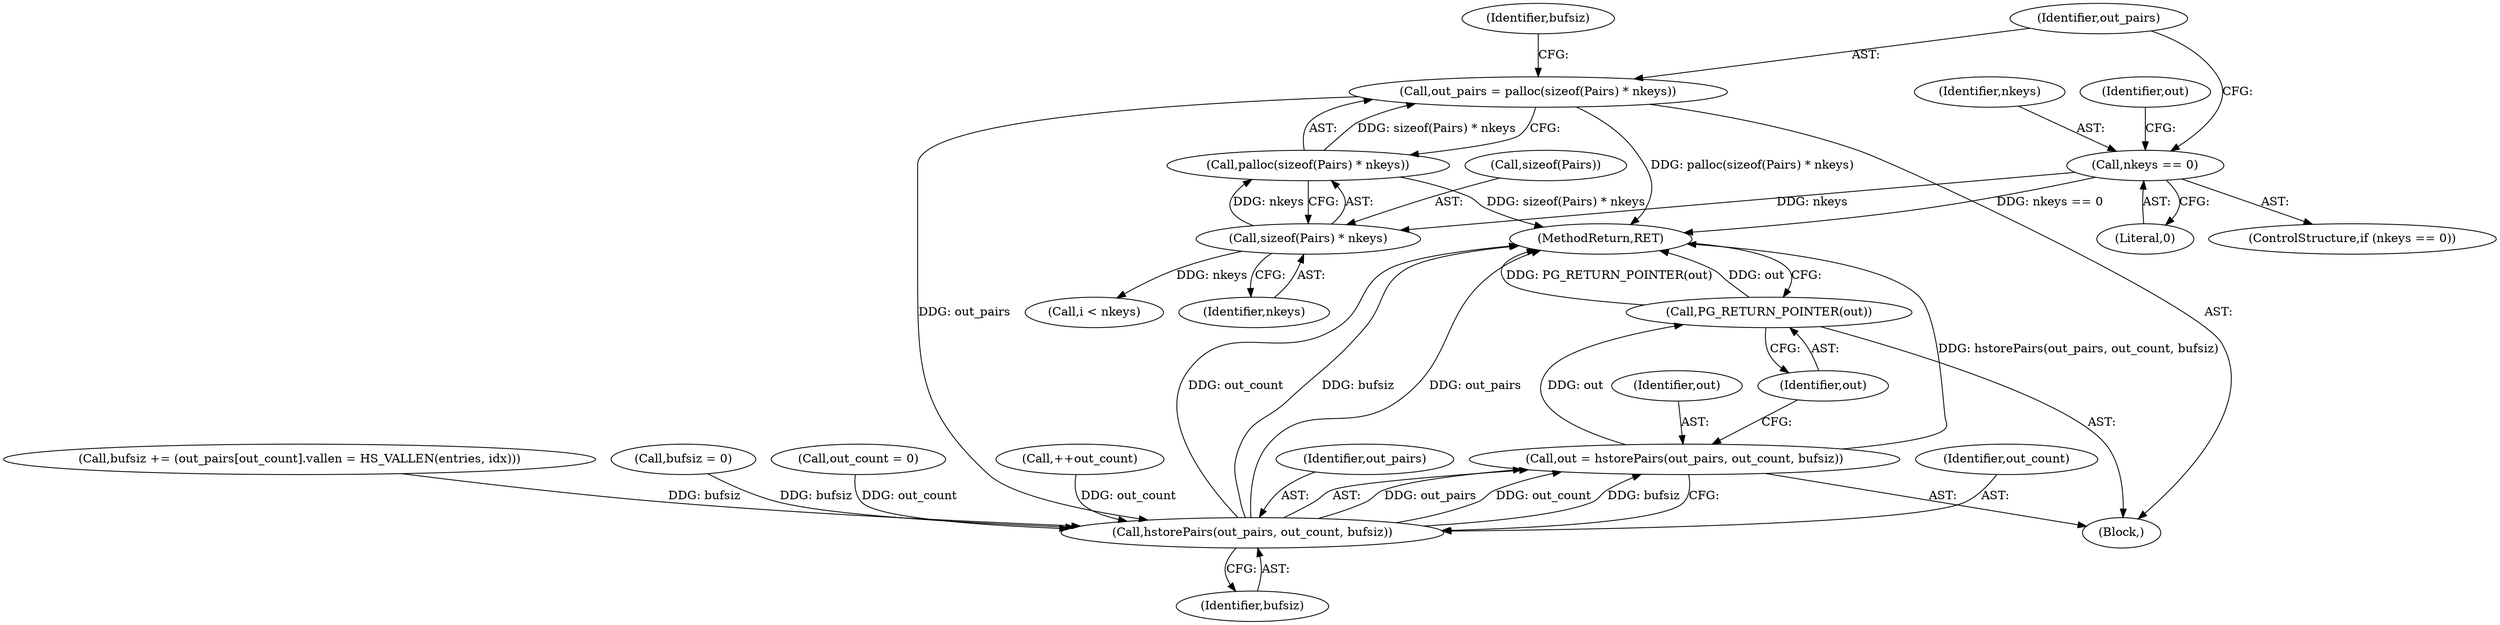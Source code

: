 digraph "0_postgres_31400a673325147e1205326008e32135a78b4d8a_4@pointer" {
"1000159" [label="(Call,out_pairs = palloc(sizeof(Pairs) * nkeys))"];
"1000161" [label="(Call,palloc(sizeof(Pairs) * nkeys))"];
"1000162" [label="(Call,sizeof(Pairs) * nkeys)"];
"1000147" [label="(Call,nkeys == 0)"];
"1000266" [label="(Call,hstorePairs(out_pairs, out_count, bufsiz))"];
"1000264" [label="(Call,out = hstorePairs(out_pairs, out_count, bufsiz))"];
"1000270" [label="(Call,PG_RETURN_POINTER(out))"];
"1000262" [label="(Call,++out_count)"];
"1000270" [label="(Call,PG_RETURN_POINTER(out))"];
"1000148" [label="(Identifier,nkeys)"];
"1000267" [label="(Identifier,out_pairs)"];
"1000159" [label="(Call,out_pairs = palloc(sizeof(Pairs) * nkeys))"];
"1000167" [label="(Identifier,bufsiz)"];
"1000271" [label="(Identifier,out)"];
"1000147" [label="(Call,nkeys == 0)"];
"1000265" [label="(Identifier,out)"];
"1000152" [label="(Identifier,out)"];
"1000269" [label="(Identifier,bufsiz)"];
"1000146" [label="(ControlStructure,if (nkeys == 0))"];
"1000268" [label="(Identifier,out_count)"];
"1000149" [label="(Literal,0)"];
"1000266" [label="(Call,hstorePairs(out_pairs, out_count, bufsiz))"];
"1000272" [label="(MethodReturn,RET)"];
"1000163" [label="(Call,sizeof(Pairs))"];
"1000235" [label="(Call,bufsiz += (out_pairs[out_count].vallen = HS_VALLEN(entries, idx)))"];
"1000160" [label="(Identifier,out_pairs)"];
"1000173" [label="(Call,i < nkeys)"];
"1000165" [label="(Identifier,nkeys)"];
"1000105" [label="(Block,)"];
"1000166" [label="(Call,bufsiz = 0)"];
"1000162" [label="(Call,sizeof(Pairs) * nkeys)"];
"1000264" [label="(Call,out = hstorePairs(out_pairs, out_count, bufsiz))"];
"1000161" [label="(Call,palloc(sizeof(Pairs) * nkeys))"];
"1000143" [label="(Call,out_count = 0)"];
"1000159" -> "1000105"  [label="AST: "];
"1000159" -> "1000161"  [label="CFG: "];
"1000160" -> "1000159"  [label="AST: "];
"1000161" -> "1000159"  [label="AST: "];
"1000167" -> "1000159"  [label="CFG: "];
"1000159" -> "1000272"  [label="DDG: palloc(sizeof(Pairs) * nkeys)"];
"1000161" -> "1000159"  [label="DDG: sizeof(Pairs) * nkeys"];
"1000159" -> "1000266"  [label="DDG: out_pairs"];
"1000161" -> "1000162"  [label="CFG: "];
"1000162" -> "1000161"  [label="AST: "];
"1000161" -> "1000272"  [label="DDG: sizeof(Pairs) * nkeys"];
"1000162" -> "1000161"  [label="DDG: nkeys"];
"1000162" -> "1000165"  [label="CFG: "];
"1000163" -> "1000162"  [label="AST: "];
"1000165" -> "1000162"  [label="AST: "];
"1000147" -> "1000162"  [label="DDG: nkeys"];
"1000162" -> "1000173"  [label="DDG: nkeys"];
"1000147" -> "1000146"  [label="AST: "];
"1000147" -> "1000149"  [label="CFG: "];
"1000148" -> "1000147"  [label="AST: "];
"1000149" -> "1000147"  [label="AST: "];
"1000152" -> "1000147"  [label="CFG: "];
"1000160" -> "1000147"  [label="CFG: "];
"1000147" -> "1000272"  [label="DDG: nkeys == 0"];
"1000266" -> "1000264"  [label="AST: "];
"1000266" -> "1000269"  [label="CFG: "];
"1000267" -> "1000266"  [label="AST: "];
"1000268" -> "1000266"  [label="AST: "];
"1000269" -> "1000266"  [label="AST: "];
"1000264" -> "1000266"  [label="CFG: "];
"1000266" -> "1000272"  [label="DDG: bufsiz"];
"1000266" -> "1000272"  [label="DDG: out_count"];
"1000266" -> "1000272"  [label="DDG: out_pairs"];
"1000266" -> "1000264"  [label="DDG: out_pairs"];
"1000266" -> "1000264"  [label="DDG: out_count"];
"1000266" -> "1000264"  [label="DDG: bufsiz"];
"1000143" -> "1000266"  [label="DDG: out_count"];
"1000262" -> "1000266"  [label="DDG: out_count"];
"1000235" -> "1000266"  [label="DDG: bufsiz"];
"1000166" -> "1000266"  [label="DDG: bufsiz"];
"1000264" -> "1000105"  [label="AST: "];
"1000265" -> "1000264"  [label="AST: "];
"1000271" -> "1000264"  [label="CFG: "];
"1000264" -> "1000272"  [label="DDG: hstorePairs(out_pairs, out_count, bufsiz)"];
"1000264" -> "1000270"  [label="DDG: out"];
"1000270" -> "1000105"  [label="AST: "];
"1000270" -> "1000271"  [label="CFG: "];
"1000271" -> "1000270"  [label="AST: "];
"1000272" -> "1000270"  [label="CFG: "];
"1000270" -> "1000272"  [label="DDG: PG_RETURN_POINTER(out)"];
"1000270" -> "1000272"  [label="DDG: out"];
}
